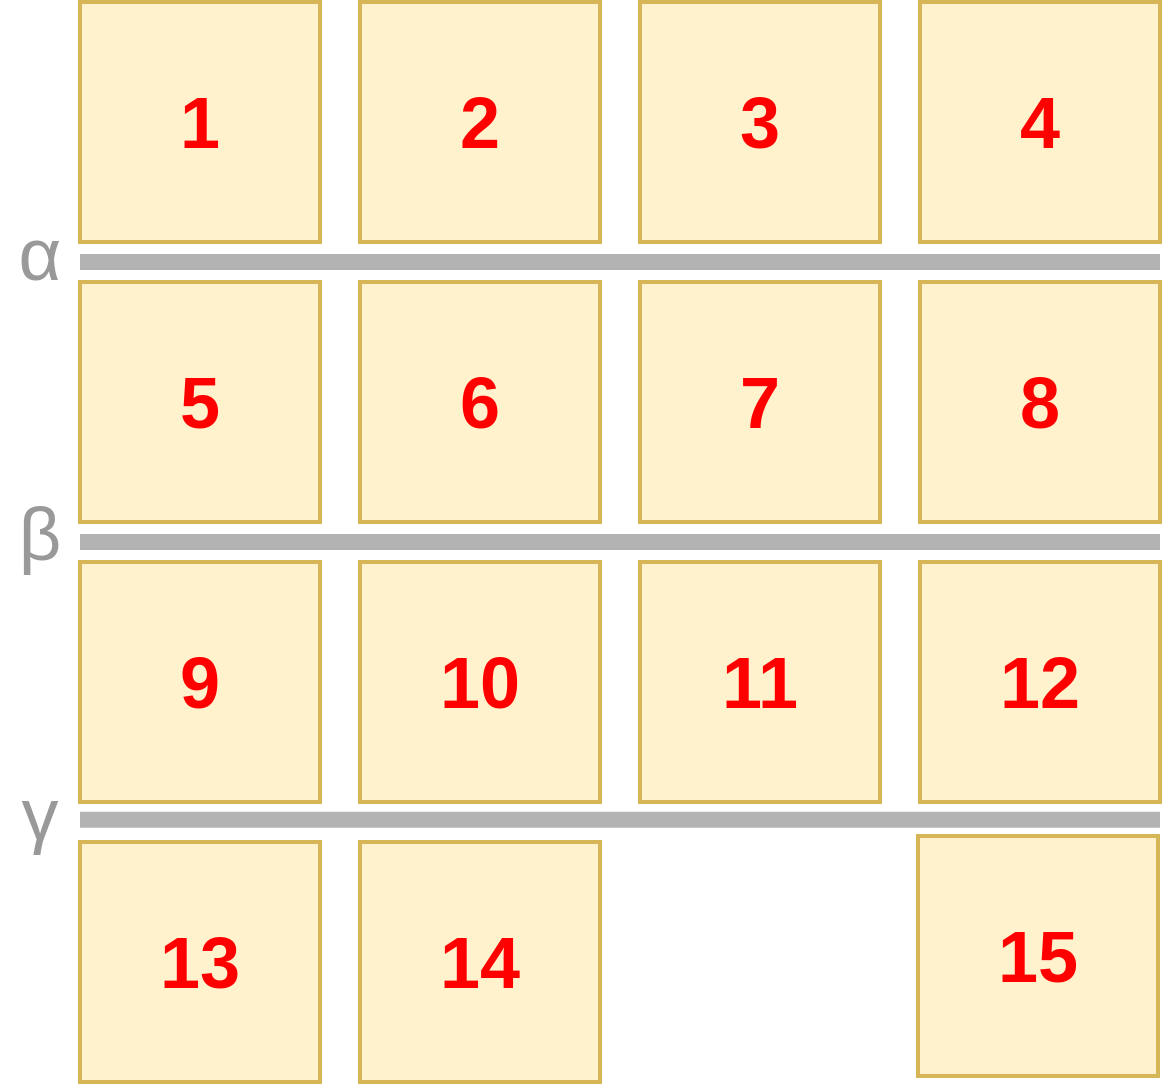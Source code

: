 <mxfile version="13.6.2" type="device"><diagram id="jw7dOPHjrZO8yAsFAN1w" name="Page-1"><mxGraphModel dx="3144" dy="2048" grid="1" gridSize="10" guides="1" tooltips="1" connect="1" arrows="1" fold="1" page="1" pageScale="1" pageWidth="827" pageHeight="1169" math="0" shadow="0"><root><mxCell id="0"/><mxCell id="1" parent="0"/><mxCell id="hXzkZmBH6FMCaFwMjsrA-405" value="&lt;font style=&quot;font-size: 36px;&quot;&gt;&lt;b style=&quot;font-size: 36px;&quot;&gt;1&lt;/b&gt;&lt;/font&gt;" style="text;html=1;align=center;verticalAlign=middle;whiteSpace=wrap;rounded=0;strokeColor=#d6b656;strokeWidth=2;fontSize=36;fillColor=#fff2cc;fontColor=#FF0000;" parent="1" vertex="1"><mxGeometry x="110" y="100" width="120" height="120" as="geometry"/></mxCell><mxCell id="hXzkZmBH6FMCaFwMjsrA-406" value="&lt;font style=&quot;font-size: 36px;&quot;&gt;&lt;b style=&quot;font-size: 36px;&quot;&gt;2&lt;/b&gt;&lt;/font&gt;" style="text;html=1;align=center;verticalAlign=middle;whiteSpace=wrap;rounded=0;strokeColor=#d6b656;strokeWidth=2;fontSize=36;fillColor=#fff2cc;fontColor=#FF0000;" parent="1" vertex="1"><mxGeometry x="250" y="100" width="120" height="120" as="geometry"/></mxCell><mxCell id="hXzkZmBH6FMCaFwMjsrA-407" value="&lt;font style=&quot;font-size: 36px;&quot;&gt;&lt;b style=&quot;font-size: 36px;&quot;&gt;3&lt;/b&gt;&lt;/font&gt;" style="text;html=1;align=center;verticalAlign=middle;whiteSpace=wrap;rounded=0;strokeColor=#d6b656;strokeWidth=2;fontSize=36;fillColor=#fff2cc;fontColor=#FF0000;" parent="1" vertex="1"><mxGeometry x="390" y="100" width="120" height="120" as="geometry"/></mxCell><mxCell id="hXzkZmBH6FMCaFwMjsrA-408" value="&lt;font style=&quot;font-size: 36px;&quot;&gt;&lt;b style=&quot;font-size: 36px;&quot;&gt;4&lt;/b&gt;&lt;/font&gt;" style="text;html=1;align=center;verticalAlign=middle;whiteSpace=wrap;rounded=0;strokeColor=#d6b656;strokeWidth=2;fontSize=36;fillColor=#fff2cc;fontColor=#FF0000;" parent="1" vertex="1"><mxGeometry x="530" y="100" width="120" height="120" as="geometry"/></mxCell><mxCell id="hXzkZmBH6FMCaFwMjsrA-422" value="&lt;font style=&quot;font-size: 36px&quot;&gt;&lt;b style=&quot;font-size: 36px&quot;&gt;5&lt;/b&gt;&lt;/font&gt;" style="text;html=1;align=center;verticalAlign=middle;whiteSpace=wrap;rounded=0;strokeColor=#d6b656;strokeWidth=2;fontSize=36;fillColor=#fff2cc;fontColor=#FF0000;" parent="1" vertex="1"><mxGeometry x="110" y="240" width="120" height="120" as="geometry"/></mxCell><mxCell id="hXzkZmBH6FMCaFwMjsrA-423" value="&lt;font style=&quot;font-size: 36px&quot;&gt;&lt;b style=&quot;font-size: 36px&quot;&gt;6&lt;/b&gt;&lt;/font&gt;" style="text;html=1;align=center;verticalAlign=middle;whiteSpace=wrap;rounded=0;strokeColor=#d6b656;strokeWidth=2;fontSize=36;fillColor=#fff2cc;fontColor=#FF0000;" parent="1" vertex="1"><mxGeometry x="250" y="240" width="120" height="120" as="geometry"/></mxCell><mxCell id="hXzkZmBH6FMCaFwMjsrA-424" value="&lt;font style=&quot;font-size: 36px&quot;&gt;&lt;b style=&quot;font-size: 36px&quot;&gt;7&lt;/b&gt;&lt;/font&gt;" style="text;html=1;align=center;verticalAlign=middle;whiteSpace=wrap;rounded=0;strokeColor=#d6b656;strokeWidth=2;fontSize=36;fillColor=#fff2cc;fontColor=#FF0000;" parent="1" vertex="1"><mxGeometry x="390" y="240" width="120" height="120" as="geometry"/></mxCell><mxCell id="hXzkZmBH6FMCaFwMjsrA-425" value="&lt;font style=&quot;font-size: 36px&quot;&gt;&lt;b style=&quot;font-size: 36px&quot;&gt;8&lt;/b&gt;&lt;/font&gt;" style="text;html=1;align=center;verticalAlign=middle;whiteSpace=wrap;rounded=0;strokeColor=#d6b656;strokeWidth=2;fontSize=36;fillColor=#fff2cc;fontColor=#FF0000;" parent="1" vertex="1"><mxGeometry x="530" y="240" width="120" height="120" as="geometry"/></mxCell><mxCell id="hXzkZmBH6FMCaFwMjsrA-437" value="&lt;font style=&quot;font-size: 36px&quot;&gt;&lt;b style=&quot;font-size: 36px&quot;&gt;9&lt;/b&gt;&lt;/font&gt;" style="text;html=1;align=center;verticalAlign=middle;whiteSpace=wrap;rounded=0;strokeColor=#d6b656;strokeWidth=2;fontSize=36;fillColor=#fff2cc;fontColor=#FF0000;" parent="1" vertex="1"><mxGeometry x="110" y="380" width="120" height="120" as="geometry"/></mxCell><mxCell id="hXzkZmBH6FMCaFwMjsrA-438" value="&lt;font style=&quot;font-size: 36px&quot;&gt;&lt;b style=&quot;font-size: 36px&quot;&gt;10&lt;/b&gt;&lt;/font&gt;" style="text;html=1;align=center;verticalAlign=middle;whiteSpace=wrap;rounded=0;strokeColor=#d6b656;strokeWidth=2;fontSize=36;fillColor=#fff2cc;fontColor=#FF0000;" parent="1" vertex="1"><mxGeometry x="250" y="380" width="120" height="120" as="geometry"/></mxCell><mxCell id="hXzkZmBH6FMCaFwMjsrA-439" value="&lt;font style=&quot;font-size: 36px&quot;&gt;&lt;b style=&quot;font-size: 36px&quot;&gt;11&lt;/b&gt;&lt;/font&gt;" style="text;html=1;align=center;verticalAlign=middle;whiteSpace=wrap;rounded=0;strokeColor=#d6b656;strokeWidth=2;fontSize=36;fillColor=#fff2cc;fontColor=#FF0000;" parent="1" vertex="1"><mxGeometry x="390" y="380" width="120" height="120" as="geometry"/></mxCell><mxCell id="hXzkZmBH6FMCaFwMjsrA-440" value="&lt;font style=&quot;font-size: 36px&quot;&gt;&lt;b style=&quot;font-size: 36px&quot;&gt;12&lt;/b&gt;&lt;/font&gt;" style="text;html=1;align=center;verticalAlign=middle;whiteSpace=wrap;rounded=0;strokeColor=#d6b656;strokeWidth=2;fontSize=36;fillColor=#fff2cc;fontColor=#FF0000;" parent="1" vertex="1"><mxGeometry x="530" y="380" width="120" height="120" as="geometry"/></mxCell><mxCell id="hXzkZmBH6FMCaFwMjsrA-452" value="&lt;font style=&quot;font-size: 36px&quot;&gt;&lt;b style=&quot;font-size: 36px&quot;&gt;13&lt;/b&gt;&lt;/font&gt;" style="text;html=1;align=center;verticalAlign=middle;whiteSpace=wrap;rounded=0;strokeColor=#d6b656;strokeWidth=2;fontSize=36;fillColor=#fff2cc;fontColor=#FF0000;" parent="1" vertex="1"><mxGeometry x="110" y="520" width="120" height="120" as="geometry"/></mxCell><mxCell id="hXzkZmBH6FMCaFwMjsrA-453" value="&lt;font style=&quot;font-size: 36px&quot;&gt;&lt;b style=&quot;font-size: 36px&quot;&gt;14&lt;/b&gt;&lt;/font&gt;" style="text;html=1;align=center;verticalAlign=middle;whiteSpace=wrap;rounded=0;strokeColor=#d6b656;strokeWidth=2;fontSize=36;fillColor=#fff2cc;fontColor=#FF0000;" parent="1" vertex="1"><mxGeometry x="250" y="520" width="120" height="120" as="geometry"/></mxCell><mxCell id="hXzkZmBH6FMCaFwMjsrA-454" value="&lt;font style=&quot;font-size: 36px&quot;&gt;&lt;b style=&quot;font-size: 36px&quot;&gt;15&lt;/b&gt;&lt;/font&gt;" style="text;html=1;align=center;verticalAlign=middle;whiteSpace=wrap;rounded=0;strokeColor=#d6b656;strokeWidth=2;fontSize=36;fillColor=#fff2cc;fontColor=#FF0000;" parent="1" vertex="1"><mxGeometry x="529" y="517" width="120" height="120" as="geometry"/></mxCell><mxCell id="hXzkZmBH6FMCaFwMjsrA-460" value="" style="endArrow=none;html=1;strokeWidth=8;fontSize=24;fontColor=#FF0000;strokeColor=#B3B3B3;" parent="1" edge="1"><mxGeometry width="50" height="50" relative="1" as="geometry"><mxPoint x="110" y="230" as="sourcePoint"/><mxPoint x="650" y="230" as="targetPoint"/></mxGeometry></mxCell><mxCell id="hXzkZmBH6FMCaFwMjsrA-461" value="" style="endArrow=none;html=1;strokeWidth=8;fontSize=24;fontColor=#FF0000;strokeColor=#B3B3B3;" parent="1" edge="1"><mxGeometry width="50" height="50" relative="1" as="geometry"><mxPoint x="110" y="370.0" as="sourcePoint"/><mxPoint x="650" y="370.0" as="targetPoint"/></mxGeometry></mxCell><mxCell id="hXzkZmBH6FMCaFwMjsrA-462" value="" style="endArrow=none;html=1;strokeWidth=8;fontSize=24;fontColor=#FF0000;strokeColor=#B3B3B3;" parent="1" edge="1"><mxGeometry width="50" height="50" relative="1" as="geometry"><mxPoint x="110" y="508.82" as="sourcePoint"/><mxPoint x="650" y="508.82" as="targetPoint"/></mxGeometry></mxCell><mxCell id="hXzkZmBH6FMCaFwMjsrA-466" value="&lt;font color=&quot;#999999&quot;&gt;&lt;span style=&quot;font-size: 37px&quot;&gt;α&lt;/span&gt;&lt;/font&gt;" style="text;html=1;strokeColor=none;fillColor=none;align=center;verticalAlign=middle;whiteSpace=wrap;rounded=0;fontSize=24;fontColor=#FF0000;" parent="1" vertex="1"><mxGeometry x="70" y="217" width="40" height="20" as="geometry"/></mxCell><mxCell id="hXzkZmBH6FMCaFwMjsrA-467" value="&lt;font color=&quot;#999999&quot;&gt;&lt;span style=&quot;font-size: 37px&quot;&gt;β&lt;/span&gt;&lt;/font&gt;" style="text;html=1;strokeColor=none;fillColor=none;align=center;verticalAlign=middle;whiteSpace=wrap;rounded=0;fontSize=24;fontColor=#FF0000;" parent="1" vertex="1"><mxGeometry x="70" y="357" width="40" height="20" as="geometry"/></mxCell><mxCell id="hXzkZmBH6FMCaFwMjsrA-468" value="&lt;font color=&quot;#999999&quot;&gt;&lt;span style=&quot;font-size: 37px&quot;&gt;γ&lt;/span&gt;&lt;/font&gt;" style="text;html=1;strokeColor=none;fillColor=none;align=center;verticalAlign=middle;whiteSpace=wrap;rounded=0;fontSize=24;fontColor=#FF0000;" parent="1" vertex="1"><mxGeometry x="70" y="497" width="40" height="20" as="geometry"/></mxCell></root></mxGraphModel></diagram></mxfile>